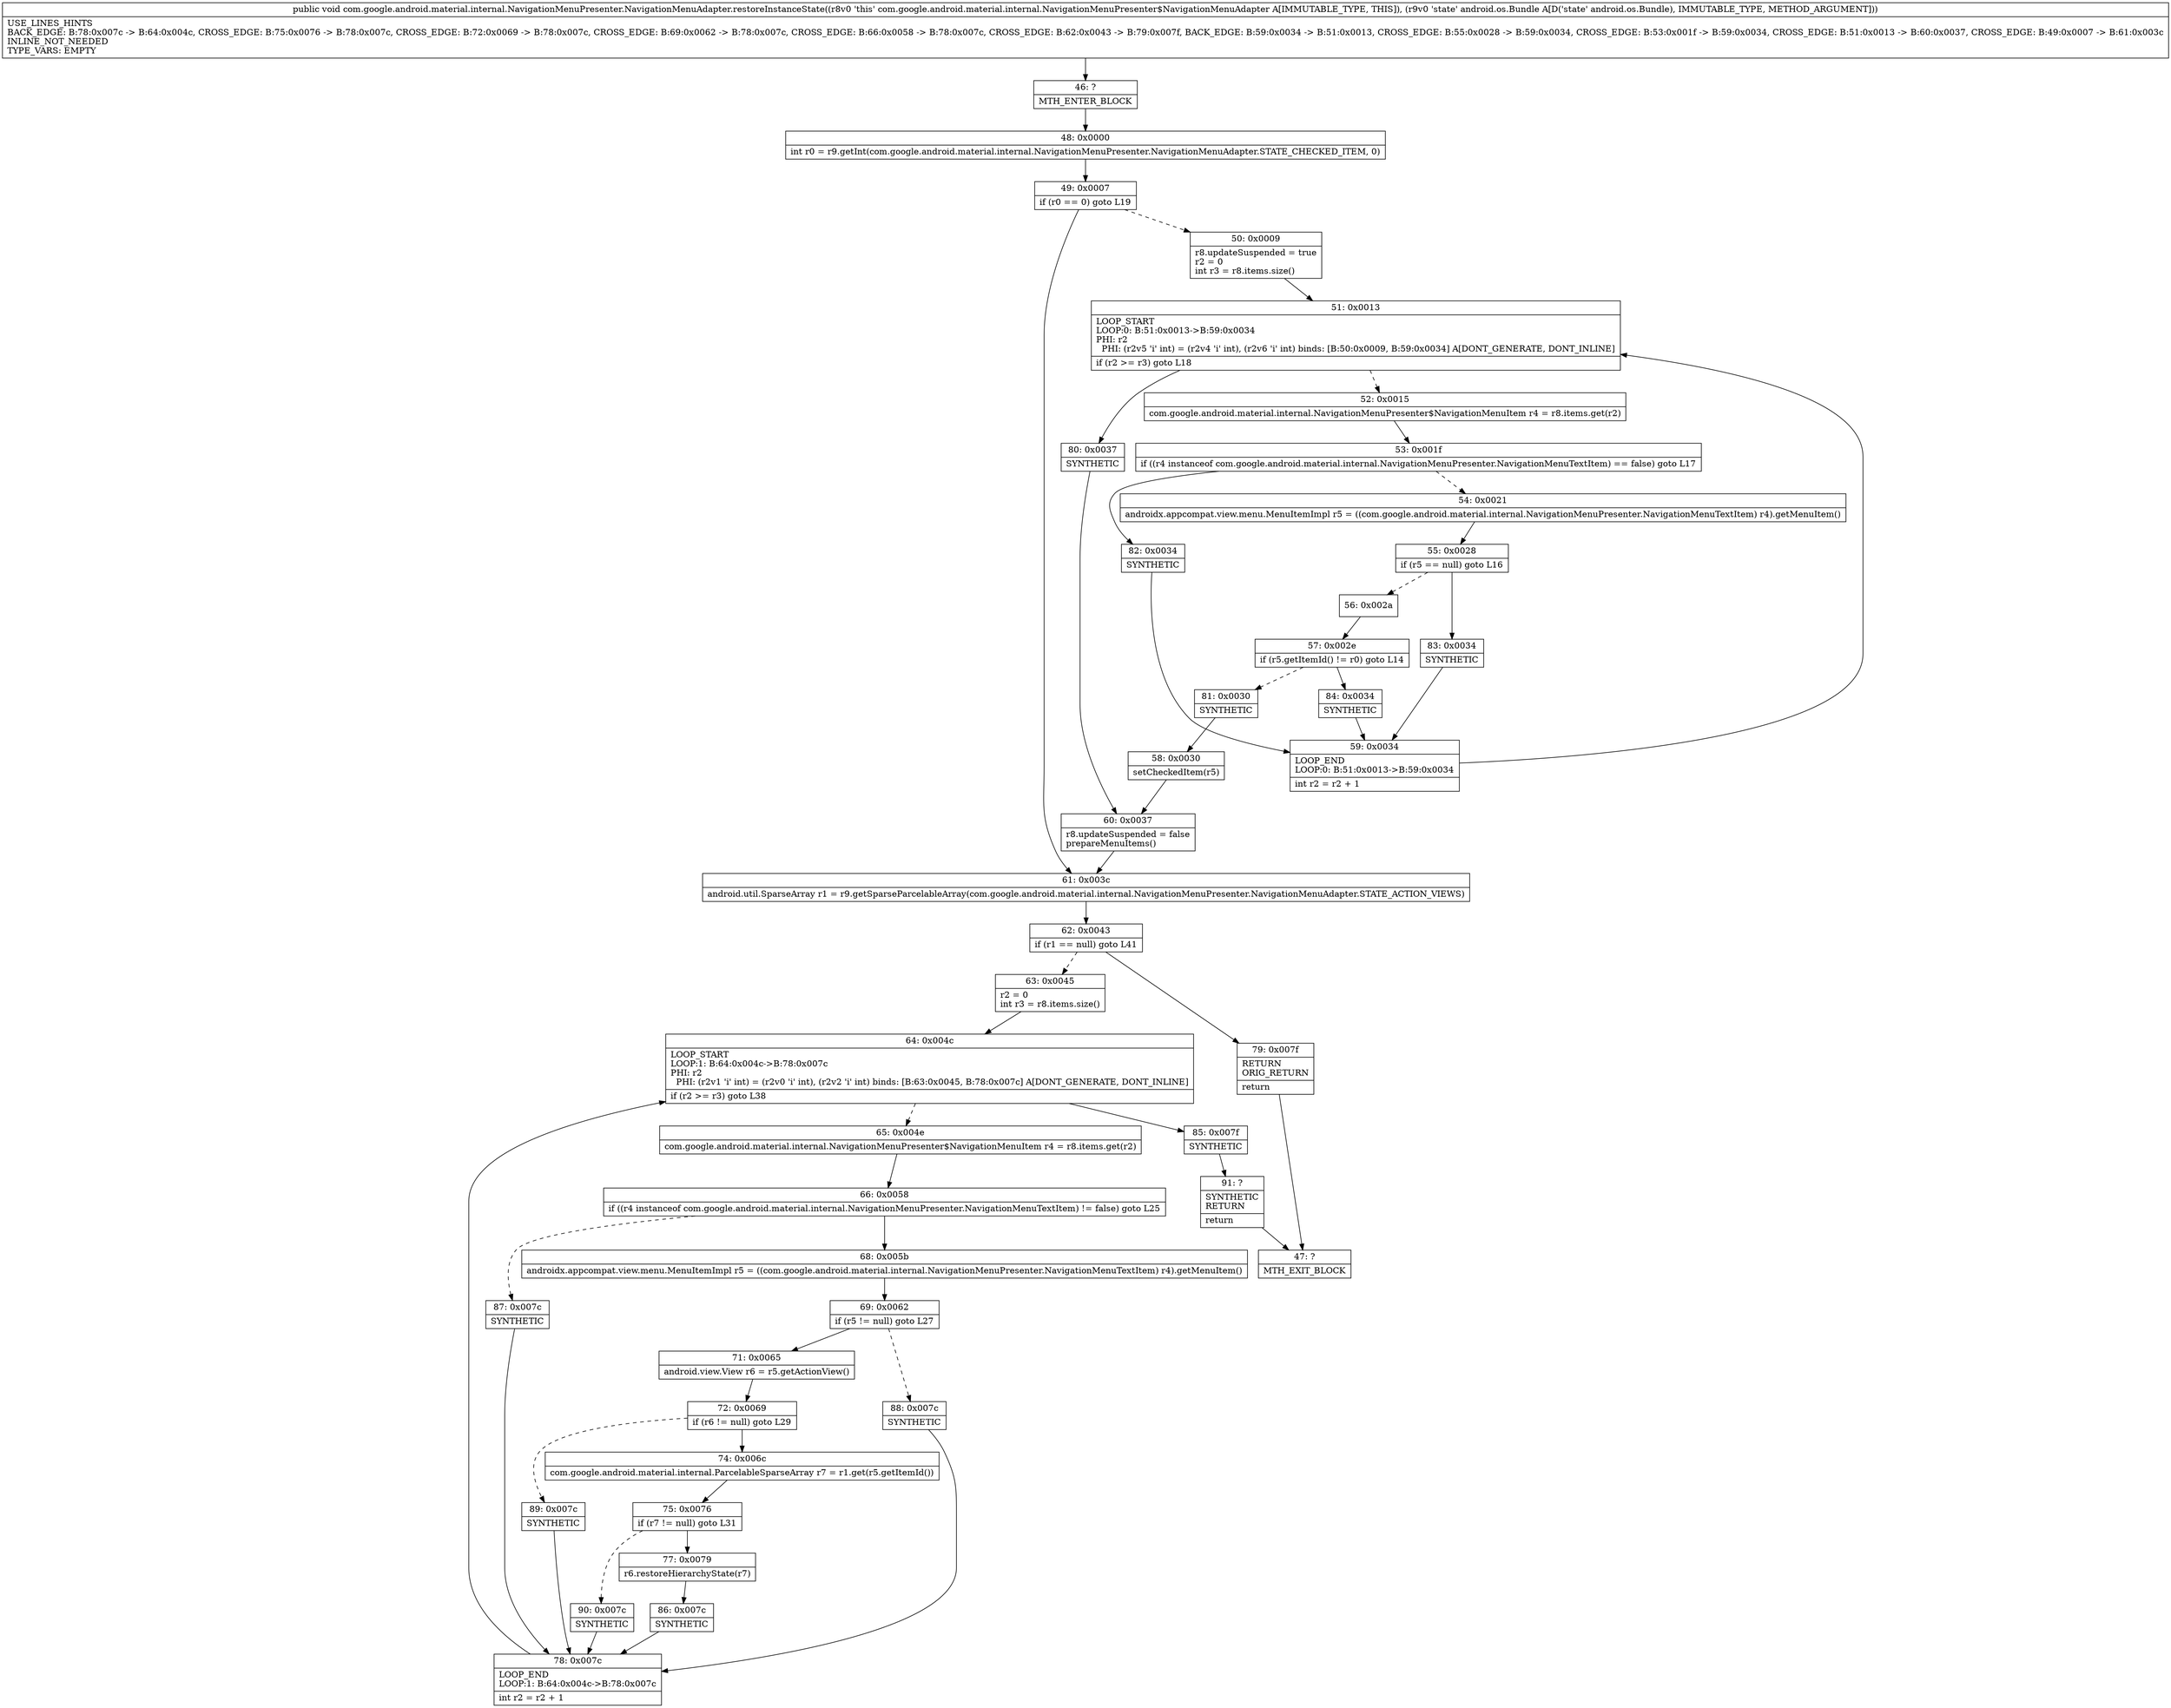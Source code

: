 digraph "CFG forcom.google.android.material.internal.NavigationMenuPresenter.NavigationMenuAdapter.restoreInstanceState(Landroid\/os\/Bundle;)V" {
Node_46 [shape=record,label="{46\:\ ?|MTH_ENTER_BLOCK\l}"];
Node_48 [shape=record,label="{48\:\ 0x0000|int r0 = r9.getInt(com.google.android.material.internal.NavigationMenuPresenter.NavigationMenuAdapter.STATE_CHECKED_ITEM, 0)\l}"];
Node_49 [shape=record,label="{49\:\ 0x0007|if (r0 == 0) goto L19\l}"];
Node_50 [shape=record,label="{50\:\ 0x0009|r8.updateSuspended = true\lr2 = 0\lint r3 = r8.items.size()\l}"];
Node_51 [shape=record,label="{51\:\ 0x0013|LOOP_START\lLOOP:0: B:51:0x0013\-\>B:59:0x0034\lPHI: r2 \l  PHI: (r2v5 'i' int) = (r2v4 'i' int), (r2v6 'i' int) binds: [B:50:0x0009, B:59:0x0034] A[DONT_GENERATE, DONT_INLINE]\l|if (r2 \>= r3) goto L18\l}"];
Node_52 [shape=record,label="{52\:\ 0x0015|com.google.android.material.internal.NavigationMenuPresenter$NavigationMenuItem r4 = r8.items.get(r2)\l}"];
Node_53 [shape=record,label="{53\:\ 0x001f|if ((r4 instanceof com.google.android.material.internal.NavigationMenuPresenter.NavigationMenuTextItem) == false) goto L17\l}"];
Node_54 [shape=record,label="{54\:\ 0x0021|androidx.appcompat.view.menu.MenuItemImpl r5 = ((com.google.android.material.internal.NavigationMenuPresenter.NavigationMenuTextItem) r4).getMenuItem()\l}"];
Node_55 [shape=record,label="{55\:\ 0x0028|if (r5 == null) goto L16\l}"];
Node_56 [shape=record,label="{56\:\ 0x002a}"];
Node_57 [shape=record,label="{57\:\ 0x002e|if (r5.getItemId() != r0) goto L14\l}"];
Node_81 [shape=record,label="{81\:\ 0x0030|SYNTHETIC\l}"];
Node_58 [shape=record,label="{58\:\ 0x0030|setCheckedItem(r5)\l}"];
Node_60 [shape=record,label="{60\:\ 0x0037|r8.updateSuspended = false\lprepareMenuItems()\l}"];
Node_84 [shape=record,label="{84\:\ 0x0034|SYNTHETIC\l}"];
Node_59 [shape=record,label="{59\:\ 0x0034|LOOP_END\lLOOP:0: B:51:0x0013\-\>B:59:0x0034\l|int r2 = r2 + 1\l}"];
Node_83 [shape=record,label="{83\:\ 0x0034|SYNTHETIC\l}"];
Node_82 [shape=record,label="{82\:\ 0x0034|SYNTHETIC\l}"];
Node_80 [shape=record,label="{80\:\ 0x0037|SYNTHETIC\l}"];
Node_61 [shape=record,label="{61\:\ 0x003c|android.util.SparseArray r1 = r9.getSparseParcelableArray(com.google.android.material.internal.NavigationMenuPresenter.NavigationMenuAdapter.STATE_ACTION_VIEWS)\l}"];
Node_62 [shape=record,label="{62\:\ 0x0043|if (r1 == null) goto L41\l}"];
Node_63 [shape=record,label="{63\:\ 0x0045|r2 = 0\lint r3 = r8.items.size()\l}"];
Node_64 [shape=record,label="{64\:\ 0x004c|LOOP_START\lLOOP:1: B:64:0x004c\-\>B:78:0x007c\lPHI: r2 \l  PHI: (r2v1 'i' int) = (r2v0 'i' int), (r2v2 'i' int) binds: [B:63:0x0045, B:78:0x007c] A[DONT_GENERATE, DONT_INLINE]\l|if (r2 \>= r3) goto L38\l}"];
Node_65 [shape=record,label="{65\:\ 0x004e|com.google.android.material.internal.NavigationMenuPresenter$NavigationMenuItem r4 = r8.items.get(r2)\l}"];
Node_66 [shape=record,label="{66\:\ 0x0058|if ((r4 instanceof com.google.android.material.internal.NavigationMenuPresenter.NavigationMenuTextItem) != false) goto L25\l}"];
Node_68 [shape=record,label="{68\:\ 0x005b|androidx.appcompat.view.menu.MenuItemImpl r5 = ((com.google.android.material.internal.NavigationMenuPresenter.NavigationMenuTextItem) r4).getMenuItem()\l}"];
Node_69 [shape=record,label="{69\:\ 0x0062|if (r5 != null) goto L27\l}"];
Node_71 [shape=record,label="{71\:\ 0x0065|android.view.View r6 = r5.getActionView()\l}"];
Node_72 [shape=record,label="{72\:\ 0x0069|if (r6 != null) goto L29\l}"];
Node_74 [shape=record,label="{74\:\ 0x006c|com.google.android.material.internal.ParcelableSparseArray r7 = r1.get(r5.getItemId())\l}"];
Node_75 [shape=record,label="{75\:\ 0x0076|if (r7 != null) goto L31\l}"];
Node_77 [shape=record,label="{77\:\ 0x0079|r6.restoreHierarchyState(r7)\l}"];
Node_86 [shape=record,label="{86\:\ 0x007c|SYNTHETIC\l}"];
Node_78 [shape=record,label="{78\:\ 0x007c|LOOP_END\lLOOP:1: B:64:0x004c\-\>B:78:0x007c\l|int r2 = r2 + 1\l}"];
Node_90 [shape=record,label="{90\:\ 0x007c|SYNTHETIC\l}"];
Node_89 [shape=record,label="{89\:\ 0x007c|SYNTHETIC\l}"];
Node_88 [shape=record,label="{88\:\ 0x007c|SYNTHETIC\l}"];
Node_87 [shape=record,label="{87\:\ 0x007c|SYNTHETIC\l}"];
Node_85 [shape=record,label="{85\:\ 0x007f|SYNTHETIC\l}"];
Node_91 [shape=record,label="{91\:\ ?|SYNTHETIC\lRETURN\l|return\l}"];
Node_47 [shape=record,label="{47\:\ ?|MTH_EXIT_BLOCK\l}"];
Node_79 [shape=record,label="{79\:\ 0x007f|RETURN\lORIG_RETURN\l|return\l}"];
MethodNode[shape=record,label="{public void com.google.android.material.internal.NavigationMenuPresenter.NavigationMenuAdapter.restoreInstanceState((r8v0 'this' com.google.android.material.internal.NavigationMenuPresenter$NavigationMenuAdapter A[IMMUTABLE_TYPE, THIS]), (r9v0 'state' android.os.Bundle A[D('state' android.os.Bundle), IMMUTABLE_TYPE, METHOD_ARGUMENT]))  | USE_LINES_HINTS\lBACK_EDGE: B:78:0x007c \-\> B:64:0x004c, CROSS_EDGE: B:75:0x0076 \-\> B:78:0x007c, CROSS_EDGE: B:72:0x0069 \-\> B:78:0x007c, CROSS_EDGE: B:69:0x0062 \-\> B:78:0x007c, CROSS_EDGE: B:66:0x0058 \-\> B:78:0x007c, CROSS_EDGE: B:62:0x0043 \-\> B:79:0x007f, BACK_EDGE: B:59:0x0034 \-\> B:51:0x0013, CROSS_EDGE: B:55:0x0028 \-\> B:59:0x0034, CROSS_EDGE: B:53:0x001f \-\> B:59:0x0034, CROSS_EDGE: B:51:0x0013 \-\> B:60:0x0037, CROSS_EDGE: B:49:0x0007 \-\> B:61:0x003c\lINLINE_NOT_NEEDED\lTYPE_VARS: EMPTY\l}"];
MethodNode -> Node_46;Node_46 -> Node_48;
Node_48 -> Node_49;
Node_49 -> Node_50[style=dashed];
Node_49 -> Node_61;
Node_50 -> Node_51;
Node_51 -> Node_52[style=dashed];
Node_51 -> Node_80;
Node_52 -> Node_53;
Node_53 -> Node_54[style=dashed];
Node_53 -> Node_82;
Node_54 -> Node_55;
Node_55 -> Node_56[style=dashed];
Node_55 -> Node_83;
Node_56 -> Node_57;
Node_57 -> Node_81[style=dashed];
Node_57 -> Node_84;
Node_81 -> Node_58;
Node_58 -> Node_60;
Node_60 -> Node_61;
Node_84 -> Node_59;
Node_59 -> Node_51;
Node_83 -> Node_59;
Node_82 -> Node_59;
Node_80 -> Node_60;
Node_61 -> Node_62;
Node_62 -> Node_63[style=dashed];
Node_62 -> Node_79;
Node_63 -> Node_64;
Node_64 -> Node_65[style=dashed];
Node_64 -> Node_85;
Node_65 -> Node_66;
Node_66 -> Node_68;
Node_66 -> Node_87[style=dashed];
Node_68 -> Node_69;
Node_69 -> Node_71;
Node_69 -> Node_88[style=dashed];
Node_71 -> Node_72;
Node_72 -> Node_74;
Node_72 -> Node_89[style=dashed];
Node_74 -> Node_75;
Node_75 -> Node_77;
Node_75 -> Node_90[style=dashed];
Node_77 -> Node_86;
Node_86 -> Node_78;
Node_78 -> Node_64;
Node_90 -> Node_78;
Node_89 -> Node_78;
Node_88 -> Node_78;
Node_87 -> Node_78;
Node_85 -> Node_91;
Node_91 -> Node_47;
Node_79 -> Node_47;
}

